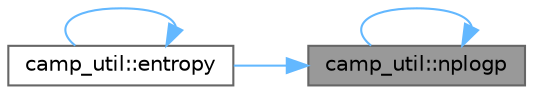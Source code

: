 digraph "camp_util::nplogp"
{
 // LATEX_PDF_SIZE
  bgcolor="transparent";
  edge [fontname=Helvetica,fontsize=10,labelfontname=Helvetica,labelfontsize=10];
  node [fontname=Helvetica,fontsize=10,shape=box,height=0.2,width=0.4];
  rankdir="RL";
  Node1 [label="camp_util::nplogp",height=0.2,width=0.4,color="gray40", fillcolor="grey60", style="filled", fontcolor="black",tooltip="Compute  for computing entropy."];
  Node1 -> Node2 [dir="back",color="steelblue1",style="solid"];
  Node2 [label="camp_util::entropy",height=0.2,width=0.4,color="grey40", fillcolor="white", style="filled",URL="$namespacecamp__util.html#ade73e84dfafa24044b9df56faa85069f",tooltip="Compute the entropy of a probability mass function (non necessarily normalized)."];
  Node2 -> Node2 [dir="back",color="steelblue1",style="solid"];
  Node1 -> Node1 [dir="back",color="steelblue1",style="solid"];
}
